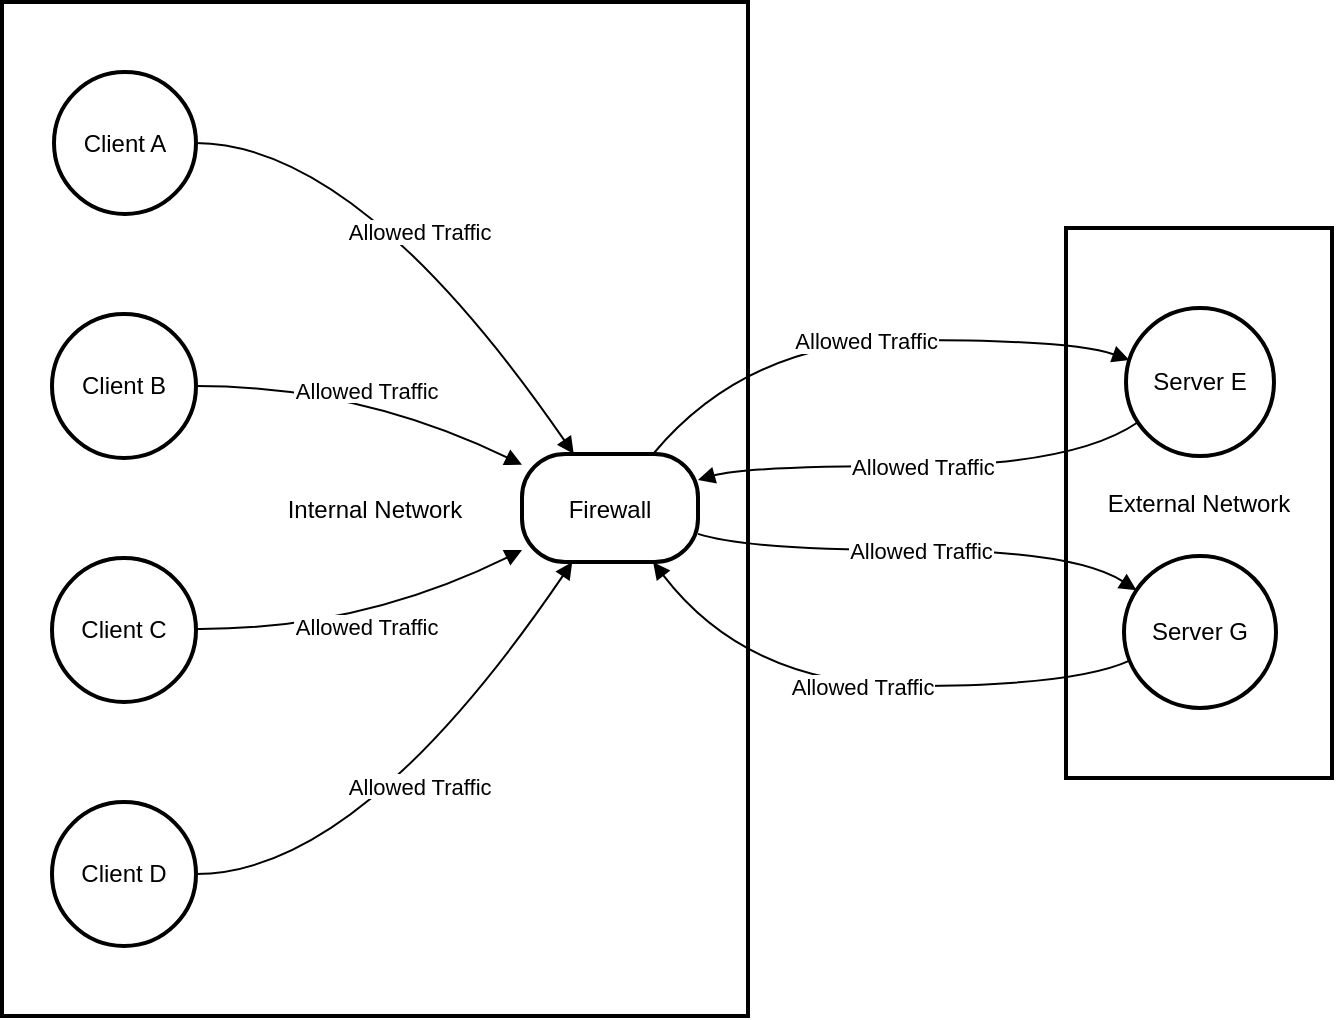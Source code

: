 <mxfile version="26.0.2">
  <diagram name="Page-1" id="DvHHnd3AG4xvaER2gvaL">
    <mxGraphModel>
      <root>
        <mxCell id="0" />
        <mxCell id="1" parent="0" />
        <mxCell id="2" value="External Network" style="whiteSpace=wrap;strokeWidth=2;" vertex="1" parent="1">
          <mxGeometry x="540" y="121" width="133" height="275" as="geometry" />
        </mxCell>
        <mxCell id="3" value="Internal Network" style="whiteSpace=wrap;strokeWidth=2;" vertex="1" parent="1">
          <mxGeometry x="8" y="8" width="373" height="507" as="geometry" />
        </mxCell>
        <mxCell id="4" value="Client A" style="ellipse;aspect=fixed;strokeWidth=2;whiteSpace=wrap;" vertex="1" parent="1">
          <mxGeometry x="34" y="43" width="71" height="71" as="geometry" />
        </mxCell>
        <mxCell id="5" value="Firewall" style="rounded=1;arcSize=40;strokeWidth=2" vertex="1" parent="1">
          <mxGeometry x="268" y="234" width="88" height="54" as="geometry" />
        </mxCell>
        <mxCell id="6" value="Client B" style="ellipse;aspect=fixed;strokeWidth=2;whiteSpace=wrap;" vertex="1" parent="1">
          <mxGeometry x="33" y="164" width="72" height="72" as="geometry" />
        </mxCell>
        <mxCell id="7" value="Client C" style="ellipse;aspect=fixed;strokeWidth=2;whiteSpace=wrap;" vertex="1" parent="1">
          <mxGeometry x="33" y="286" width="72" height="72" as="geometry" />
        </mxCell>
        <mxCell id="8" value="Client D" style="ellipse;aspect=fixed;strokeWidth=2;whiteSpace=wrap;" vertex="1" parent="1">
          <mxGeometry x="33" y="408" width="72" height="72" as="geometry" />
        </mxCell>
        <mxCell id="9" value="Server E" style="ellipse;aspect=fixed;strokeWidth=2;whiteSpace=wrap;" vertex="1" parent="1">
          <mxGeometry x="570" y="161" width="74" height="74" as="geometry" />
        </mxCell>
        <mxCell id="10" value="Server G" style="ellipse;aspect=fixed;strokeWidth=2;whiteSpace=wrap;" vertex="1" parent="1">
          <mxGeometry x="569" y="285" width="76" height="76" as="geometry" />
        </mxCell>
        <mxCell id="11" value="Allowed Traffic" style="curved=1;startArrow=none;endArrow=block;exitX=1;exitY=0.5;entryX=0.29;entryY=-0.01;" edge="1" parent="1" source="4" target="5">
          <mxGeometry relative="1" as="geometry">
            <Array as="points">
              <mxPoint x="187" y="79" />
            </Array>
          </mxGeometry>
        </mxCell>
        <mxCell id="12" value="Allowed Traffic" style="curved=1;startArrow=none;endArrow=block;exitX=1;exitY=0.5;entryX=0;entryY=0.1;" edge="1" parent="1" source="6" target="5">
          <mxGeometry relative="1" as="geometry">
            <Array as="points">
              <mxPoint x="187" y="200" />
            </Array>
          </mxGeometry>
        </mxCell>
        <mxCell id="13" value="Allowed Traffic" style="curved=1;startArrow=none;endArrow=block;exitX=1;exitY=0.49;entryX=0;entryY=0.89;" edge="1" parent="1" source="7" target="5">
          <mxGeometry relative="1" as="geometry">
            <Array as="points">
              <mxPoint x="187" y="322" />
            </Array>
          </mxGeometry>
        </mxCell>
        <mxCell id="14" value="Allowed Traffic" style="curved=1;startArrow=none;endArrow=block;exitX=1;exitY=0.5;entryX=0.29;entryY=0.99;" edge="1" parent="1" source="8" target="5">
          <mxGeometry relative="1" as="geometry">
            <Array as="points">
              <mxPoint x="187" y="444" />
            </Array>
          </mxGeometry>
        </mxCell>
        <mxCell id="15" value="Allowed Traffic" style="curved=1;startArrow=none;endArrow=block;exitX=0;exitY=0.83;entryX=1;entryY=0.24;" edge="1" parent="1" source="9" target="5">
          <mxGeometry relative="1" as="geometry">
            <Array as="points">
              <mxPoint x="544" y="240" />
              <mxPoint x="381" y="240" />
            </Array>
          </mxGeometry>
        </mxCell>
        <mxCell id="16" value="Allowed Traffic" style="curved=1;startArrow=none;endArrow=block;exitX=0.75;exitY=-0.01;entryX=0;entryY=0.34;" edge="1" parent="1" source="5" target="9">
          <mxGeometry relative="1" as="geometry">
            <Array as="points">
              <mxPoint x="381" y="177" />
              <mxPoint x="544" y="177" />
            </Array>
          </mxGeometry>
        </mxCell>
        <mxCell id="17" value="Allowed Traffic" style="curved=1;startArrow=none;endArrow=block;exitX=0;exitY=0.71;entryX=0.74;entryY=0.99;" edge="1" parent="1" source="10" target="5">
          <mxGeometry relative="1" as="geometry">
            <Array as="points">
              <mxPoint x="544" y="350" />
              <mxPoint x="381" y="350" />
            </Array>
          </mxGeometry>
        </mxCell>
        <mxCell id="18" value="Allowed Traffic" style="curved=1;startArrow=none;endArrow=block;exitX=1;exitY=0.74;entryX=0;entryY=0.17;" edge="1" parent="1" source="5" target="10">
          <mxGeometry relative="1" as="geometry">
            <Array as="points">
              <mxPoint x="381" y="282" />
              <mxPoint x="544" y="282" />
            </Array>
          </mxGeometry>
        </mxCell>
      </root>
    </mxGraphModel>
  </diagram>
</mxfile>
